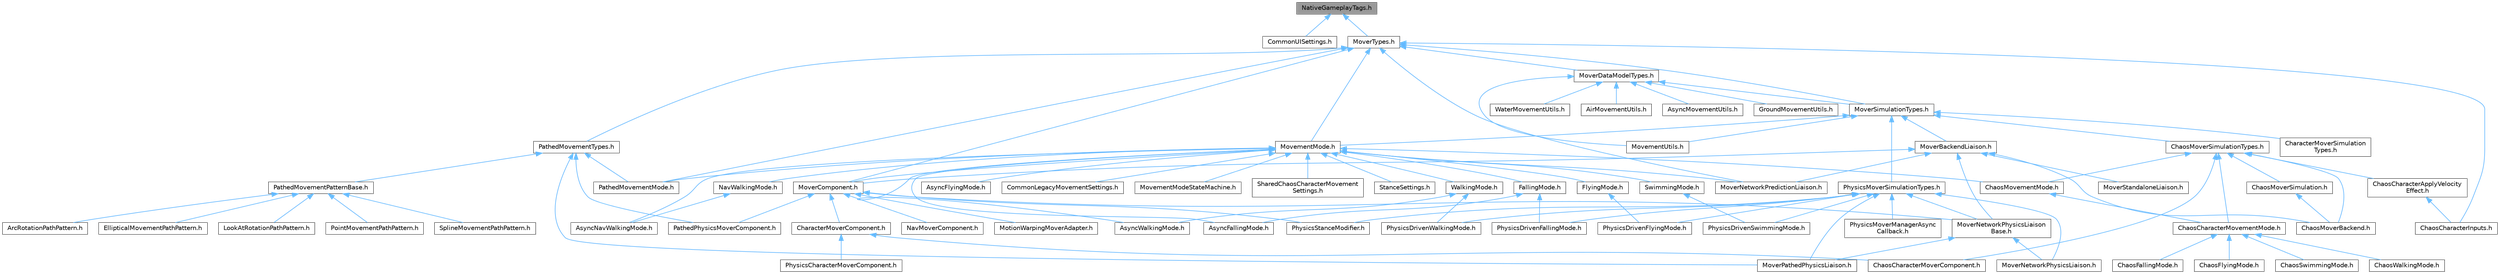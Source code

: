 digraph "NativeGameplayTags.h"
{
 // INTERACTIVE_SVG=YES
 // LATEX_PDF_SIZE
  bgcolor="transparent";
  edge [fontname=Helvetica,fontsize=10,labelfontname=Helvetica,labelfontsize=10];
  node [fontname=Helvetica,fontsize=10,shape=box,height=0.2,width=0.4];
  Node1 [id="Node000001",label="NativeGameplayTags.h",height=0.2,width=0.4,color="gray40", fillcolor="grey60", style="filled", fontcolor="black",tooltip=" "];
  Node1 -> Node2 [id="edge1_Node000001_Node000002",dir="back",color="steelblue1",style="solid",tooltip=" "];
  Node2 [id="Node000002",label="CommonUISettings.h",height=0.2,width=0.4,color="grey40", fillcolor="white", style="filled",URL="$dd/d19/CommonUISettings_8h.html",tooltip=" "];
  Node1 -> Node3 [id="edge2_Node000001_Node000003",dir="back",color="steelblue1",style="solid",tooltip=" "];
  Node3 [id="Node000003",label="MoverTypes.h",height=0.2,width=0.4,color="grey40", fillcolor="white", style="filled",URL="$dd/d3e/MoverTypes_8h.html",tooltip=" "];
  Node3 -> Node4 [id="edge3_Node000003_Node000004",dir="back",color="steelblue1",style="solid",tooltip=" "];
  Node4 [id="Node000004",label="ChaosCharacterInputs.h",height=0.2,width=0.4,color="grey40", fillcolor="white", style="filled",URL="$de/dde/ChaosCharacterInputs_8h.html",tooltip=" "];
  Node3 -> Node5 [id="edge4_Node000003_Node000005",dir="back",color="steelblue1",style="solid",tooltip=" "];
  Node5 [id="Node000005",label="MovementMode.h",height=0.2,width=0.4,color="grey40", fillcolor="white", style="filled",URL="$d1/de0/MovementMode_8h.html",tooltip=" "];
  Node5 -> Node6 [id="edge5_Node000005_Node000006",dir="back",color="steelblue1",style="solid",tooltip=" "];
  Node6 [id="Node000006",label="AsyncFallingMode.h",height=0.2,width=0.4,color="grey40", fillcolor="white", style="filled",URL="$db/dd0/AsyncFallingMode_8h.html",tooltip=" "];
  Node5 -> Node7 [id="edge6_Node000005_Node000007",dir="back",color="steelblue1",style="solid",tooltip=" "];
  Node7 [id="Node000007",label="AsyncFlyingMode.h",height=0.2,width=0.4,color="grey40", fillcolor="white", style="filled",URL="$d9/d2e/AsyncFlyingMode_8h.html",tooltip=" "];
  Node5 -> Node8 [id="edge7_Node000005_Node000008",dir="back",color="steelblue1",style="solid",tooltip=" "];
  Node8 [id="Node000008",label="AsyncNavWalkingMode.h",height=0.2,width=0.4,color="grey40", fillcolor="white", style="filled",URL="$d2/d88/AsyncNavWalkingMode_8h.html",tooltip=" "];
  Node5 -> Node9 [id="edge8_Node000005_Node000009",dir="back",color="steelblue1",style="solid",tooltip=" "];
  Node9 [id="Node000009",label="AsyncWalkingMode.h",height=0.2,width=0.4,color="grey40", fillcolor="white", style="filled",URL="$de/daa/AsyncWalkingMode_8h.html",tooltip=" "];
  Node5 -> Node10 [id="edge9_Node000005_Node000010",dir="back",color="steelblue1",style="solid",tooltip=" "];
  Node10 [id="Node000010",label="ChaosMovementMode.h",height=0.2,width=0.4,color="grey40", fillcolor="white", style="filled",URL="$d4/dae/ChaosMovementMode_8h.html",tooltip=" "];
  Node10 -> Node11 [id="edge10_Node000010_Node000011",dir="back",color="steelblue1",style="solid",tooltip=" "];
  Node11 [id="Node000011",label="ChaosCharacterMovementMode.h",height=0.2,width=0.4,color="grey40", fillcolor="white", style="filled",URL="$d2/d17/ChaosCharacterMovementMode_8h.html",tooltip=" "];
  Node11 -> Node12 [id="edge11_Node000011_Node000012",dir="back",color="steelblue1",style="solid",tooltip=" "];
  Node12 [id="Node000012",label="ChaosFallingMode.h",height=0.2,width=0.4,color="grey40", fillcolor="white", style="filled",URL="$dd/d96/ChaosFallingMode_8h.html",tooltip=" "];
  Node11 -> Node13 [id="edge12_Node000011_Node000013",dir="back",color="steelblue1",style="solid",tooltip=" "];
  Node13 [id="Node000013",label="ChaosFlyingMode.h",height=0.2,width=0.4,color="grey40", fillcolor="white", style="filled",URL="$db/dc0/ChaosFlyingMode_8h.html",tooltip=" "];
  Node11 -> Node14 [id="edge13_Node000011_Node000014",dir="back",color="steelblue1",style="solid",tooltip=" "];
  Node14 [id="Node000014",label="ChaosSwimmingMode.h",height=0.2,width=0.4,color="grey40", fillcolor="white", style="filled",URL="$da/d25/ChaosSwimmingMode_8h.html",tooltip=" "];
  Node11 -> Node15 [id="edge14_Node000011_Node000015",dir="back",color="steelblue1",style="solid",tooltip=" "];
  Node15 [id="Node000015",label="ChaosWalkingMode.h",height=0.2,width=0.4,color="grey40", fillcolor="white", style="filled",URL="$da/dcd/ChaosWalkingMode_8h.html",tooltip=" "];
  Node5 -> Node16 [id="edge15_Node000005_Node000016",dir="back",color="steelblue1",style="solid",tooltip=" "];
  Node16 [id="Node000016",label="CommonLegacyMovementSettings.h",height=0.2,width=0.4,color="grey40", fillcolor="white", style="filled",URL="$d3/d61/CommonLegacyMovementSettings_8h.html",tooltip=" "];
  Node5 -> Node17 [id="edge16_Node000005_Node000017",dir="back",color="steelblue1",style="solid",tooltip=" "];
  Node17 [id="Node000017",label="FallingMode.h",height=0.2,width=0.4,color="grey40", fillcolor="white", style="filled",URL="$d8/ddd/FallingMode_8h.html",tooltip=" "];
  Node17 -> Node6 [id="edge17_Node000017_Node000006",dir="back",color="steelblue1",style="solid",tooltip=" "];
  Node17 -> Node18 [id="edge18_Node000017_Node000018",dir="back",color="steelblue1",style="solid",tooltip=" "];
  Node18 [id="Node000018",label="PhysicsDrivenFallingMode.h",height=0.2,width=0.4,color="grey40", fillcolor="white", style="filled",URL="$de/d7a/PhysicsDrivenFallingMode_8h.html",tooltip=" "];
  Node5 -> Node19 [id="edge19_Node000005_Node000019",dir="back",color="steelblue1",style="solid",tooltip=" "];
  Node19 [id="Node000019",label="FlyingMode.h",height=0.2,width=0.4,color="grey40", fillcolor="white", style="filled",URL="$d8/def/FlyingMode_8h.html",tooltip=" "];
  Node19 -> Node20 [id="edge20_Node000019_Node000020",dir="back",color="steelblue1",style="solid",tooltip=" "];
  Node20 [id="Node000020",label="PhysicsDrivenFlyingMode.h",height=0.2,width=0.4,color="grey40", fillcolor="white", style="filled",URL="$d4/d63/PhysicsDrivenFlyingMode_8h.html",tooltip=" "];
  Node5 -> Node21 [id="edge21_Node000005_Node000021",dir="back",color="steelblue1",style="solid",tooltip=" "];
  Node21 [id="Node000021",label="MovementModeStateMachine.h",height=0.2,width=0.4,color="grey40", fillcolor="white", style="filled",URL="$d0/d36/MovementModeStateMachine_8h.html",tooltip=" "];
  Node5 -> Node22 [id="edge22_Node000005_Node000022",dir="back",color="steelblue1",style="solid",tooltip=" "];
  Node22 [id="Node000022",label="MoverComponent.h",height=0.2,width=0.4,color="grey40", fillcolor="white", style="filled",URL="$dc/d95/MoverComponent_8h.html",tooltip=" "];
  Node22 -> Node23 [id="edge23_Node000022_Node000023",dir="back",color="steelblue1",style="solid",tooltip=" "];
  Node23 [id="Node000023",label="CharacterMoverComponent.h",height=0.2,width=0.4,color="grey40", fillcolor="white", style="filled",URL="$d2/d92/CharacterMoverComponent_8h.html",tooltip=" "];
  Node23 -> Node24 [id="edge24_Node000023_Node000024",dir="back",color="steelblue1",style="solid",tooltip=" "];
  Node24 [id="Node000024",label="ChaosCharacterMoverComponent.h",height=0.2,width=0.4,color="grey40", fillcolor="white", style="filled",URL="$d5/dd2/ChaosCharacterMoverComponent_8h.html",tooltip=" "];
  Node23 -> Node25 [id="edge25_Node000023_Node000025",dir="back",color="steelblue1",style="solid",tooltip=" "];
  Node25 [id="Node000025",label="PhysicsCharacterMoverComponent.h",height=0.2,width=0.4,color="grey40", fillcolor="white", style="filled",URL="$d6/d99/PhysicsCharacterMoverComponent_8h.html",tooltip=" "];
  Node22 -> Node26 [id="edge26_Node000022_Node000026",dir="back",color="steelblue1",style="solid",tooltip=" "];
  Node26 [id="Node000026",label="MotionWarpingMoverAdapter.h",height=0.2,width=0.4,color="grey40", fillcolor="white", style="filled",URL="$d2/dbb/MotionWarpingMoverAdapter_8h.html",tooltip=" "];
  Node22 -> Node27 [id="edge27_Node000022_Node000027",dir="back",color="steelblue1",style="solid",tooltip=" "];
  Node27 [id="Node000027",label="MoverNetworkPhysicsLiaison\lBase.h",height=0.2,width=0.4,color="grey40", fillcolor="white", style="filled",URL="$d6/d54/MoverNetworkPhysicsLiaisonBase_8h.html",tooltip=" "];
  Node27 -> Node28 [id="edge28_Node000027_Node000028",dir="back",color="steelblue1",style="solid",tooltip=" "];
  Node28 [id="Node000028",label="MoverNetworkPhysicsLiaison.h",height=0.2,width=0.4,color="grey40", fillcolor="white", style="filled",URL="$d7/d6a/MoverNetworkPhysicsLiaison_8h.html",tooltip=" "];
  Node27 -> Node29 [id="edge29_Node000027_Node000029",dir="back",color="steelblue1",style="solid",tooltip=" "];
  Node29 [id="Node000029",label="MoverPathedPhysicsLiaison.h",height=0.2,width=0.4,color="grey40", fillcolor="white", style="filled",URL="$d8/d2d/MoverPathedPhysicsLiaison_8h.html",tooltip=" "];
  Node22 -> Node30 [id="edge30_Node000022_Node000030",dir="back",color="steelblue1",style="solid",tooltip=" "];
  Node30 [id="Node000030",label="NavMoverComponent.h",height=0.2,width=0.4,color="grey40", fillcolor="white", style="filled",URL="$df/dbc/NavMoverComponent_8h.html",tooltip=" "];
  Node22 -> Node31 [id="edge31_Node000022_Node000031",dir="back",color="steelblue1",style="solid",tooltip=" "];
  Node31 [id="Node000031",label="PathedPhysicsMoverComponent.h",height=0.2,width=0.4,color="grey40", fillcolor="white", style="filled",URL="$d2/dea/PathedPhysicsMoverComponent_8h.html",tooltip=" "];
  Node22 -> Node32 [id="edge32_Node000022_Node000032",dir="back",color="steelblue1",style="solid",tooltip=" "];
  Node32 [id="Node000032",label="PhysicsStanceModifier.h",height=0.2,width=0.4,color="grey40", fillcolor="white", style="filled",URL="$dc/d04/PhysicsStanceModifier_8h.html",tooltip=" "];
  Node5 -> Node33 [id="edge33_Node000005_Node000033",dir="back",color="steelblue1",style="solid",tooltip=" "];
  Node33 [id="Node000033",label="MoverNetworkPredictionLiaison.h",height=0.2,width=0.4,color="grey40", fillcolor="white", style="filled",URL="$d3/da4/MoverNetworkPredictionLiaison_8h.html",tooltip=" "];
  Node5 -> Node34 [id="edge34_Node000005_Node000034",dir="back",color="steelblue1",style="solid",tooltip=" "];
  Node34 [id="Node000034",label="NavWalkingMode.h",height=0.2,width=0.4,color="grey40", fillcolor="white", style="filled",URL="$d3/d7f/NavWalkingMode_8h.html",tooltip=" "];
  Node34 -> Node8 [id="edge35_Node000034_Node000008",dir="back",color="steelblue1",style="solid",tooltip=" "];
  Node5 -> Node35 [id="edge36_Node000005_Node000035",dir="back",color="steelblue1",style="solid",tooltip=" "];
  Node35 [id="Node000035",label="PathedMovementMode.h",height=0.2,width=0.4,color="grey40", fillcolor="white", style="filled",URL="$d7/de0/PathedMovementMode_8h.html",tooltip=" "];
  Node5 -> Node36 [id="edge37_Node000005_Node000036",dir="back",color="steelblue1",style="solid",tooltip=" "];
  Node36 [id="Node000036",label="SharedChaosCharacterMovement\lSettings.h",height=0.2,width=0.4,color="grey40", fillcolor="white", style="filled",URL="$dc/d61/SharedChaosCharacterMovementSettings_8h.html",tooltip=" "];
  Node5 -> Node37 [id="edge38_Node000005_Node000037",dir="back",color="steelblue1",style="solid",tooltip=" "];
  Node37 [id="Node000037",label="StanceSettings.h",height=0.2,width=0.4,color="grey40", fillcolor="white", style="filled",URL="$d4/dcf/StanceSettings_8h.html",tooltip=" "];
  Node5 -> Node38 [id="edge39_Node000005_Node000038",dir="back",color="steelblue1",style="solid",tooltip=" "];
  Node38 [id="Node000038",label="SwimmingMode.h",height=0.2,width=0.4,color="grey40", fillcolor="white", style="filled",URL="$de/d41/SwimmingMode_8h.html",tooltip=" "];
  Node38 -> Node39 [id="edge40_Node000038_Node000039",dir="back",color="steelblue1",style="solid",tooltip=" "];
  Node39 [id="Node000039",label="PhysicsDrivenSwimmingMode.h",height=0.2,width=0.4,color="grey40", fillcolor="white", style="filled",URL="$d2/d15/PhysicsDrivenSwimmingMode_8h.html",tooltip=" "];
  Node5 -> Node40 [id="edge41_Node000005_Node000040",dir="back",color="steelblue1",style="solid",tooltip=" "];
  Node40 [id="Node000040",label="WalkingMode.h",height=0.2,width=0.4,color="grey40", fillcolor="white", style="filled",URL="$d0/d91/WalkingMode_8h.html",tooltip=" "];
  Node40 -> Node9 [id="edge42_Node000040_Node000009",dir="back",color="steelblue1",style="solid",tooltip=" "];
  Node40 -> Node41 [id="edge43_Node000040_Node000041",dir="back",color="steelblue1",style="solid",tooltip=" "];
  Node41 [id="Node000041",label="PhysicsDrivenWalkingMode.h",height=0.2,width=0.4,color="grey40", fillcolor="white", style="filled",URL="$d8/d69/PhysicsDrivenWalkingMode_8h.html",tooltip=" "];
  Node3 -> Node22 [id="edge44_Node000003_Node000022",dir="back",color="steelblue1",style="solid",tooltip=" "];
  Node3 -> Node42 [id="edge45_Node000003_Node000042",dir="back",color="steelblue1",style="solid",tooltip=" "];
  Node42 [id="Node000042",label="MoverDataModelTypes.h",height=0.2,width=0.4,color="grey40", fillcolor="white", style="filled",URL="$d7/d8d/MoverDataModelTypes_8h.html",tooltip=" "];
  Node42 -> Node43 [id="edge46_Node000042_Node000043",dir="back",color="steelblue1",style="solid",tooltip=" "];
  Node43 [id="Node000043",label="AirMovementUtils.h",height=0.2,width=0.4,color="grey40", fillcolor="white", style="filled",URL="$df/d55/AirMovementUtils_8h.html",tooltip=" "];
  Node42 -> Node44 [id="edge47_Node000042_Node000044",dir="back",color="steelblue1",style="solid",tooltip=" "];
  Node44 [id="Node000044",label="AsyncMovementUtils.h",height=0.2,width=0.4,color="grey40", fillcolor="white", style="filled",URL="$d4/d3a/AsyncMovementUtils_8h.html",tooltip=" "];
  Node42 -> Node45 [id="edge48_Node000042_Node000045",dir="back",color="steelblue1",style="solid",tooltip=" "];
  Node45 [id="Node000045",label="GroundMovementUtils.h",height=0.2,width=0.4,color="grey40", fillcolor="white", style="filled",URL="$dd/d20/GroundMovementUtils_8h.html",tooltip=" "];
  Node42 -> Node46 [id="edge49_Node000042_Node000046",dir="back",color="steelblue1",style="solid",tooltip=" "];
  Node46 [id="Node000046",label="MovementUtils.h",height=0.2,width=0.4,color="grey40", fillcolor="white", style="filled",URL="$d0/d54/MovementUtils_8h.html",tooltip=" "];
  Node42 -> Node47 [id="edge50_Node000042_Node000047",dir="back",color="steelblue1",style="solid",tooltip=" "];
  Node47 [id="Node000047",label="MoverSimulationTypes.h",height=0.2,width=0.4,color="grey40", fillcolor="white", style="filled",URL="$db/d92/MoverSimulationTypes_8h.html",tooltip=" "];
  Node47 -> Node48 [id="edge51_Node000047_Node000048",dir="back",color="steelblue1",style="solid",tooltip=" "];
  Node48 [id="Node000048",label="ChaosMoverSimulationTypes.h",height=0.2,width=0.4,color="grey40", fillcolor="white", style="filled",URL="$d5/de5/ChaosMoverSimulationTypes_8h.html",tooltip=" "];
  Node48 -> Node49 [id="edge52_Node000048_Node000049",dir="back",color="steelblue1",style="solid",tooltip=" "];
  Node49 [id="Node000049",label="ChaosCharacterApplyVelocity\lEffect.h",height=0.2,width=0.4,color="grey40", fillcolor="white", style="filled",URL="$d9/db6/ChaosCharacterApplyVelocityEffect_8h.html",tooltip=" "];
  Node49 -> Node4 [id="edge53_Node000049_Node000004",dir="back",color="steelblue1",style="solid",tooltip=" "];
  Node48 -> Node11 [id="edge54_Node000048_Node000011",dir="back",color="steelblue1",style="solid",tooltip=" "];
  Node48 -> Node24 [id="edge55_Node000048_Node000024",dir="back",color="steelblue1",style="solid",tooltip=" "];
  Node48 -> Node10 [id="edge56_Node000048_Node000010",dir="back",color="steelblue1",style="solid",tooltip=" "];
  Node48 -> Node50 [id="edge57_Node000048_Node000050",dir="back",color="steelblue1",style="solid",tooltip=" "];
  Node50 [id="Node000050",label="ChaosMoverBackend.h",height=0.2,width=0.4,color="grey40", fillcolor="white", style="filled",URL="$de/d0f/ChaosMoverBackend_8h.html",tooltip=" "];
  Node48 -> Node51 [id="edge58_Node000048_Node000051",dir="back",color="steelblue1",style="solid",tooltip=" "];
  Node51 [id="Node000051",label="ChaosMoverSimulation.h",height=0.2,width=0.4,color="grey40", fillcolor="white", style="filled",URL="$d4/d18/ChaosMoverSimulation_8h.html",tooltip=" "];
  Node51 -> Node50 [id="edge59_Node000051_Node000050",dir="back",color="steelblue1",style="solid",tooltip=" "];
  Node47 -> Node52 [id="edge60_Node000047_Node000052",dir="back",color="steelblue1",style="solid",tooltip=" "];
  Node52 [id="Node000052",label="CharacterMoverSimulation\lTypes.h",height=0.2,width=0.4,color="grey40", fillcolor="white", style="filled",URL="$df/dcc/CharacterMoverSimulationTypes_8h.html",tooltip=" "];
  Node47 -> Node5 [id="edge61_Node000047_Node000005",dir="back",color="steelblue1",style="solid",tooltip=" "];
  Node47 -> Node46 [id="edge62_Node000047_Node000046",dir="back",color="steelblue1",style="solid",tooltip=" "];
  Node47 -> Node53 [id="edge63_Node000047_Node000053",dir="back",color="steelblue1",style="solid",tooltip=" "];
  Node53 [id="Node000053",label="MoverBackendLiaison.h",height=0.2,width=0.4,color="grey40", fillcolor="white", style="filled",URL="$dc/dce/MoverBackendLiaison_8h.html",tooltip=" "];
  Node53 -> Node50 [id="edge64_Node000053_Node000050",dir="back",color="steelblue1",style="solid",tooltip=" "];
  Node53 -> Node22 [id="edge65_Node000053_Node000022",dir="back",color="steelblue1",style="solid",tooltip=" "];
  Node53 -> Node27 [id="edge66_Node000053_Node000027",dir="back",color="steelblue1",style="solid",tooltip=" "];
  Node53 -> Node33 [id="edge67_Node000053_Node000033",dir="back",color="steelblue1",style="solid",tooltip=" "];
  Node53 -> Node54 [id="edge68_Node000053_Node000054",dir="back",color="steelblue1",style="solid",tooltip=" "];
  Node54 [id="Node000054",label="MoverStandaloneLiaison.h",height=0.2,width=0.4,color="grey40", fillcolor="white", style="filled",URL="$dd/d84/MoverStandaloneLiaison_8h.html",tooltip=" "];
  Node47 -> Node55 [id="edge69_Node000047_Node000055",dir="back",color="steelblue1",style="solid",tooltip=" "];
  Node55 [id="Node000055",label="PhysicsMoverSimulationTypes.h",height=0.2,width=0.4,color="grey40", fillcolor="white", style="filled",URL="$d1/d2f/PhysicsMoverSimulationTypes_8h.html",tooltip=" "];
  Node55 -> Node28 [id="edge70_Node000055_Node000028",dir="back",color="steelblue1",style="solid",tooltip=" "];
  Node55 -> Node27 [id="edge71_Node000055_Node000027",dir="back",color="steelblue1",style="solid",tooltip=" "];
  Node55 -> Node29 [id="edge72_Node000055_Node000029",dir="back",color="steelblue1",style="solid",tooltip=" "];
  Node55 -> Node18 [id="edge73_Node000055_Node000018",dir="back",color="steelblue1",style="solid",tooltip=" "];
  Node55 -> Node20 [id="edge74_Node000055_Node000020",dir="back",color="steelblue1",style="solid",tooltip=" "];
  Node55 -> Node39 [id="edge75_Node000055_Node000039",dir="back",color="steelblue1",style="solid",tooltip=" "];
  Node55 -> Node41 [id="edge76_Node000055_Node000041",dir="back",color="steelblue1",style="solid",tooltip=" "];
  Node55 -> Node56 [id="edge77_Node000055_Node000056",dir="back",color="steelblue1",style="solid",tooltip=" "];
  Node56 [id="Node000056",label="PhysicsMoverManagerAsync\lCallback.h",height=0.2,width=0.4,color="grey40", fillcolor="white", style="filled",URL="$d6/d7c/PhysicsMoverManagerAsyncCallback_8h.html",tooltip=" "];
  Node55 -> Node32 [id="edge78_Node000055_Node000032",dir="back",color="steelblue1",style="solid",tooltip=" "];
  Node42 -> Node57 [id="edge79_Node000042_Node000057",dir="back",color="steelblue1",style="solid",tooltip=" "];
  Node57 [id="Node000057",label="WaterMovementUtils.h",height=0.2,width=0.4,color="grey40", fillcolor="white", style="filled",URL="$d7/da1/WaterMovementUtils_8h.html",tooltip=" "];
  Node3 -> Node33 [id="edge80_Node000003_Node000033",dir="back",color="steelblue1",style="solid",tooltip=" "];
  Node3 -> Node47 [id="edge81_Node000003_Node000047",dir="back",color="steelblue1",style="solid",tooltip=" "];
  Node3 -> Node35 [id="edge82_Node000003_Node000035",dir="back",color="steelblue1",style="solid",tooltip=" "];
  Node3 -> Node58 [id="edge83_Node000003_Node000058",dir="back",color="steelblue1",style="solid",tooltip=" "];
  Node58 [id="Node000058",label="PathedMovementTypes.h",height=0.2,width=0.4,color="grey40", fillcolor="white", style="filled",URL="$d2/d5f/PathedMovementTypes_8h.html",tooltip=" "];
  Node58 -> Node29 [id="edge84_Node000058_Node000029",dir="back",color="steelblue1",style="solid",tooltip=" "];
  Node58 -> Node35 [id="edge85_Node000058_Node000035",dir="back",color="steelblue1",style="solid",tooltip=" "];
  Node58 -> Node59 [id="edge86_Node000058_Node000059",dir="back",color="steelblue1",style="solid",tooltip=" "];
  Node59 [id="Node000059",label="PathedMovementPatternBase.h",height=0.2,width=0.4,color="grey40", fillcolor="white", style="filled",URL="$dc/dcf/PathedMovementPatternBase_8h.html",tooltip=" "];
  Node59 -> Node60 [id="edge87_Node000059_Node000060",dir="back",color="steelblue1",style="solid",tooltip=" "];
  Node60 [id="Node000060",label="ArcRotationPathPattern.h",height=0.2,width=0.4,color="grey40", fillcolor="white", style="filled",URL="$d2/d3d/ArcRotationPathPattern_8h.html",tooltip=" "];
  Node59 -> Node61 [id="edge88_Node000059_Node000061",dir="back",color="steelblue1",style="solid",tooltip=" "];
  Node61 [id="Node000061",label="EllipticalMovementPathPattern.h",height=0.2,width=0.4,color="grey40", fillcolor="white", style="filled",URL="$d7/d2f/EllipticalMovementPathPattern_8h.html",tooltip=" "];
  Node59 -> Node62 [id="edge89_Node000059_Node000062",dir="back",color="steelblue1",style="solid",tooltip=" "];
  Node62 [id="Node000062",label="LookAtRotationPathPattern.h",height=0.2,width=0.4,color="grey40", fillcolor="white", style="filled",URL="$df/dd9/LookAtRotationPathPattern_8h.html",tooltip=" "];
  Node59 -> Node63 [id="edge90_Node000059_Node000063",dir="back",color="steelblue1",style="solid",tooltip=" "];
  Node63 [id="Node000063",label="PointMovementPathPattern.h",height=0.2,width=0.4,color="grey40", fillcolor="white", style="filled",URL="$dd/dd6/PointMovementPathPattern_8h.html",tooltip=" "];
  Node59 -> Node64 [id="edge91_Node000059_Node000064",dir="back",color="steelblue1",style="solid",tooltip=" "];
  Node64 [id="Node000064",label="SplineMovementPathPattern.h",height=0.2,width=0.4,color="grey40", fillcolor="white", style="filled",URL="$d7/d60/SplineMovementPathPattern_8h.html",tooltip=" "];
  Node58 -> Node31 [id="edge92_Node000058_Node000031",dir="back",color="steelblue1",style="solid",tooltip=" "];
}
